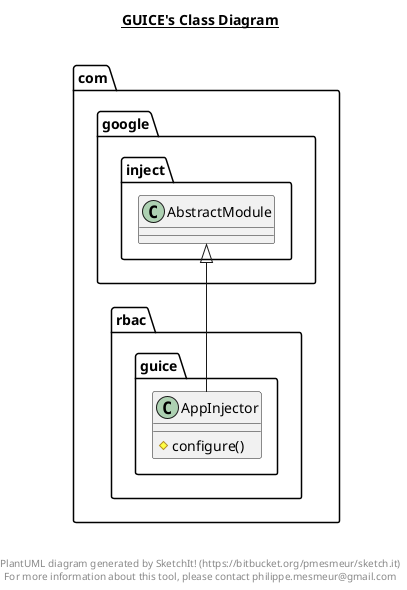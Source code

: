 @startuml

title __GUICE's Class Diagram__\n

  namespace com.rbac {
    namespace guice {
      class com.rbac.guice.AppInjector {
          # configure()
      }
    }
  }
  

  com.rbac.guice.AppInjector -up-|> com.google.inject.AbstractModule


right footer


PlantUML diagram generated by SketchIt! (https://bitbucket.org/pmesmeur/sketch.it)
For more information about this tool, please contact philippe.mesmeur@gmail.com
endfooter

@enduml
